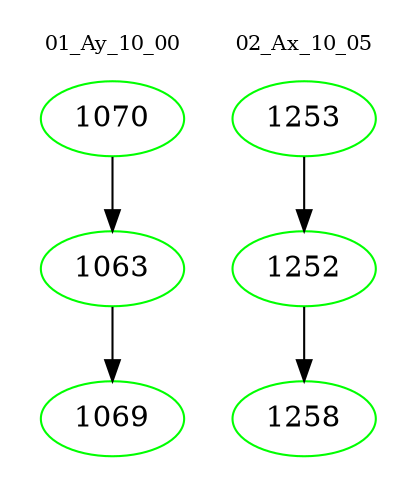 digraph{
subgraph cluster_0 {
color = white
label = "01_Ay_10_00";
fontsize=10;
T0_1070 [label="1070", color="green"]
T0_1070 -> T0_1063 [color="black"]
T0_1063 [label="1063", color="green"]
T0_1063 -> T0_1069 [color="black"]
T0_1069 [label="1069", color="green"]
}
subgraph cluster_1 {
color = white
label = "02_Ax_10_05";
fontsize=10;
T1_1253 [label="1253", color="green"]
T1_1253 -> T1_1252 [color="black"]
T1_1252 [label="1252", color="green"]
T1_1252 -> T1_1258 [color="black"]
T1_1258 [label="1258", color="green"]
}
}
